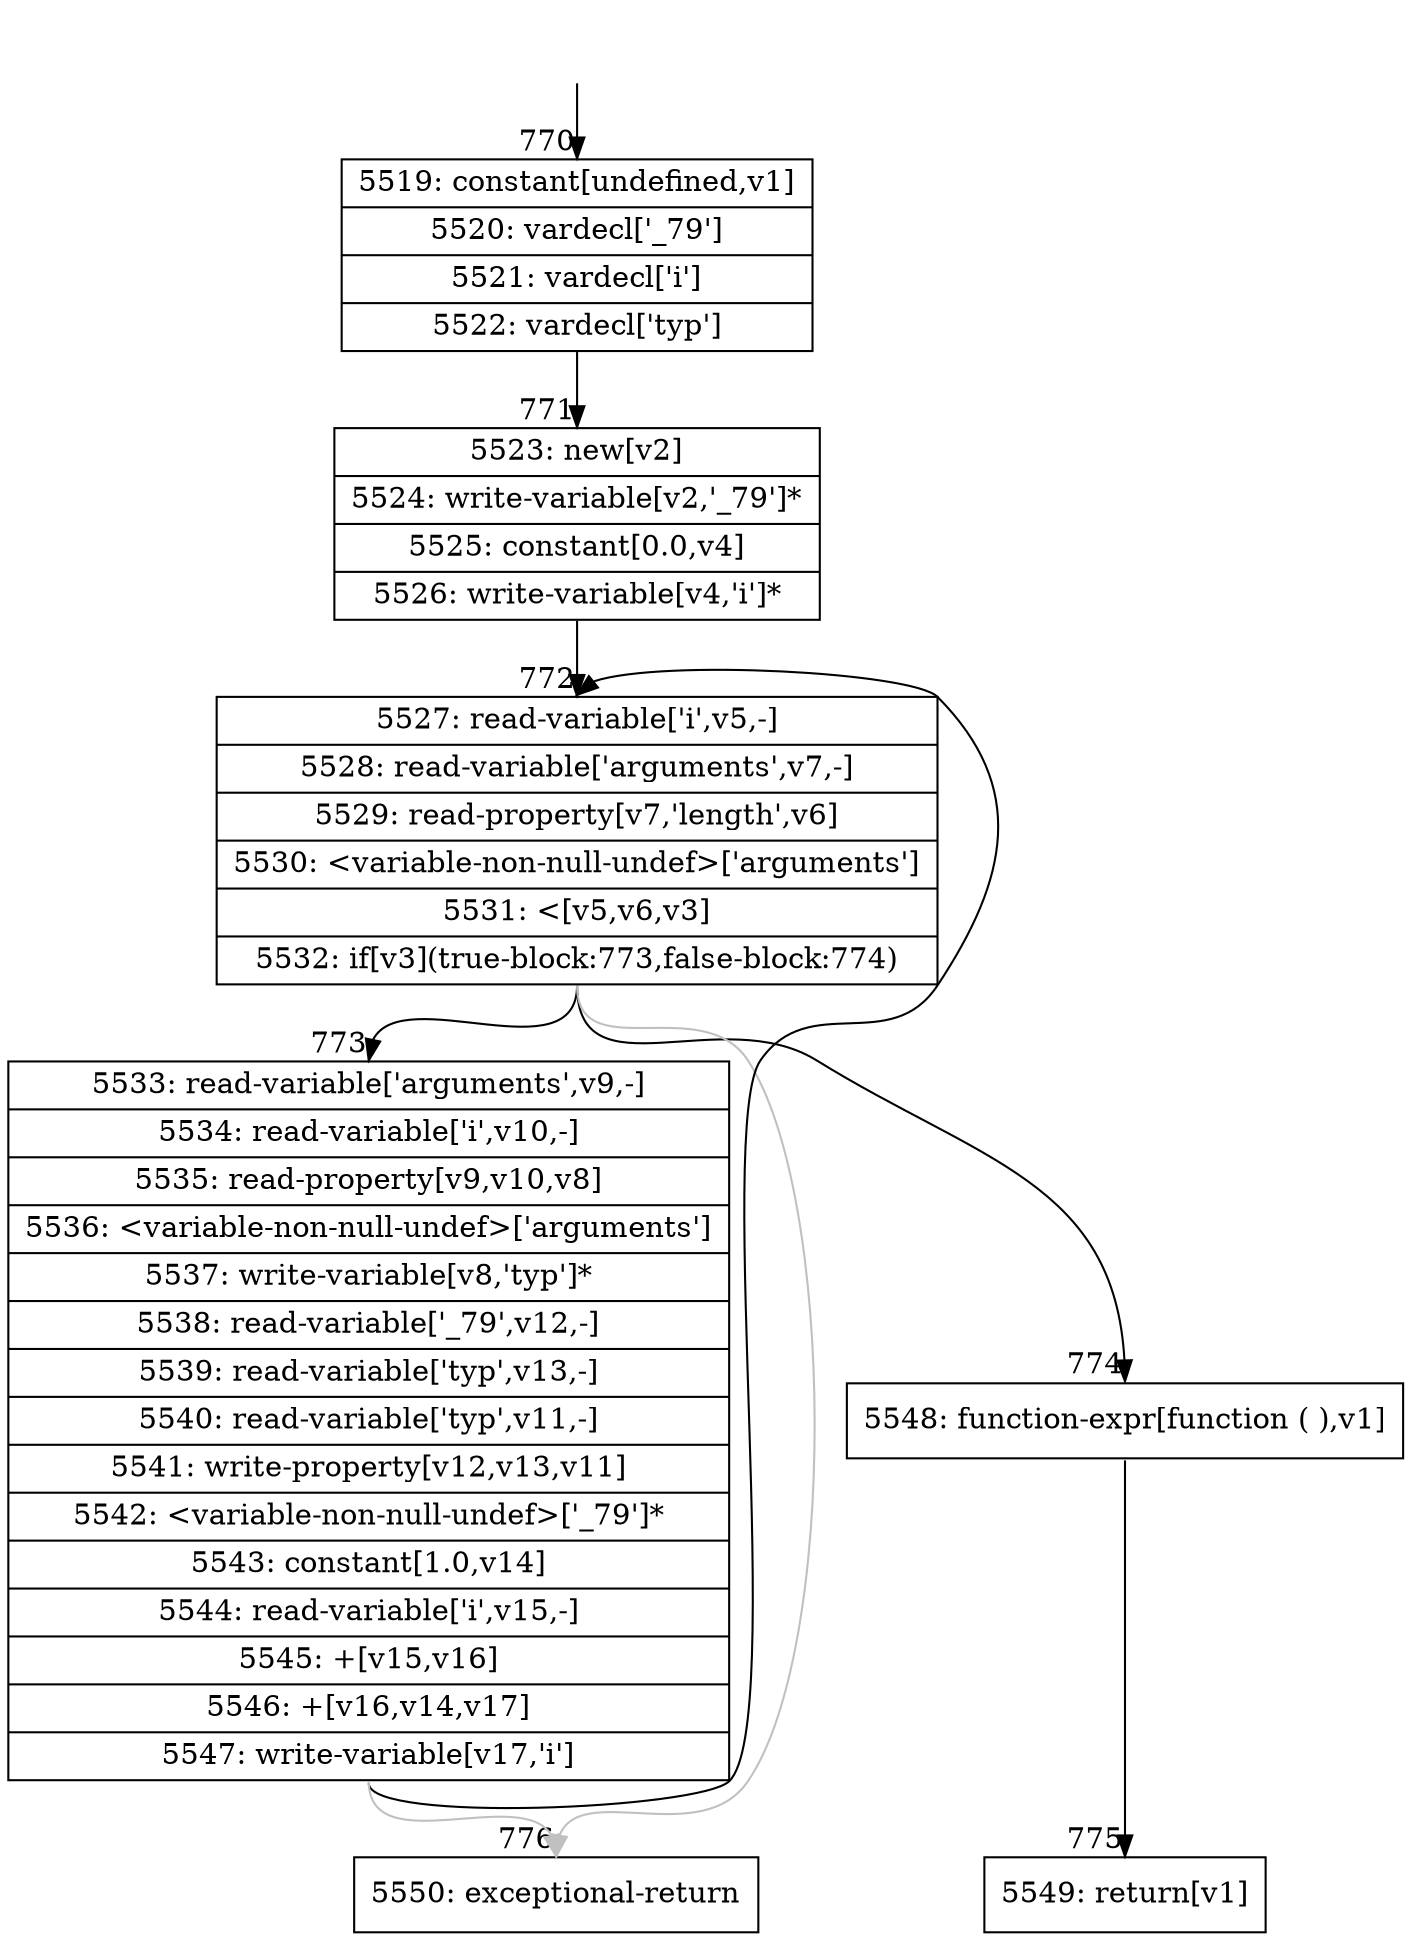 digraph {
rankdir="TD"
BB_entry56[shape=none,label=""];
BB_entry56 -> BB770 [tailport=s, headport=n, headlabel="    770"]
BB770 [shape=record label="{5519: constant[undefined,v1]|5520: vardecl['_79']|5521: vardecl['i']|5522: vardecl['typ']}" ] 
BB770 -> BB771 [tailport=s, headport=n, headlabel="      771"]
BB771 [shape=record label="{5523: new[v2]|5524: write-variable[v2,'_79']*|5525: constant[0.0,v4]|5526: write-variable[v4,'i']*}" ] 
BB771 -> BB772 [tailport=s, headport=n, headlabel="      772"]
BB772 [shape=record label="{5527: read-variable['i',v5,-]|5528: read-variable['arguments',v7,-]|5529: read-property[v7,'length',v6]|5530: \<variable-non-null-undef\>['arguments']|5531: \<[v5,v6,v3]|5532: if[v3](true-block:773,false-block:774)}" ] 
BB772 -> BB773 [tailport=s, headport=n, headlabel="      773"]
BB772 -> BB774 [tailport=s, headport=n, headlabel="      774"]
BB772 -> BB776 [tailport=s, headport=n, color=gray, headlabel="      776"]
BB773 [shape=record label="{5533: read-variable['arguments',v9,-]|5534: read-variable['i',v10,-]|5535: read-property[v9,v10,v8]|5536: \<variable-non-null-undef\>['arguments']|5537: write-variable[v8,'typ']*|5538: read-variable['_79',v12,-]|5539: read-variable['typ',v13,-]|5540: read-variable['typ',v11,-]|5541: write-property[v12,v13,v11]|5542: \<variable-non-null-undef\>['_79']*|5543: constant[1.0,v14]|5544: read-variable['i',v15,-]|5545: +[v15,v16]|5546: +[v16,v14,v17]|5547: write-variable[v17,'i']}" ] 
BB773 -> BB772 [tailport=s, headport=n]
BB773 -> BB776 [tailport=s, headport=n, color=gray]
BB774 [shape=record label="{5548: function-expr[function ( ),v1]}" ] 
BB774 -> BB775 [tailport=s, headport=n, headlabel="      775"]
BB775 [shape=record label="{5549: return[v1]}" ] 
BB776 [shape=record label="{5550: exceptional-return}" ] 
//#$~ 279
}
